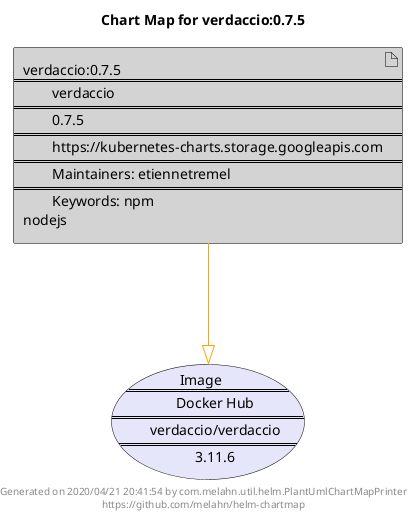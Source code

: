 @startuml
skinparam linetype ortho
skinparam backgroundColor white
skinparam usecaseBorderColor black
skinparam usecaseArrowColor LightSlateGray
skinparam artifactBorderColor black
skinparam artifactArrowColor LightSlateGray

title Chart Map for verdaccio:0.7.5

'There is one referenced Helm Chart
artifact "verdaccio:0.7.5\n====\n\tverdaccio\n====\n\t0.7.5\n====\n\thttps://kubernetes-charts.storage.googleapis.com\n====\n\tMaintainers: etiennetremel\n====\n\tKeywords: npm\nnodejs" as verdaccio_0_7_5 #LightGray

'There is one referenced Docker Image
usecase "Image\n====\n\tDocker Hub\n====\n\tverdaccio/verdaccio\n====\n\t3.11.6" as verdaccio_verdaccio_3_11_6 #Lavender

'Chart Dependencies
verdaccio_0_7_5--[#orange]-|>verdaccio_verdaccio_3_11_6

center footer Generated on 2020/04/21 20:41:54 by com.melahn.util.helm.PlantUmlChartMapPrinter\nhttps://github.com/melahn/helm-chartmap
@enduml
